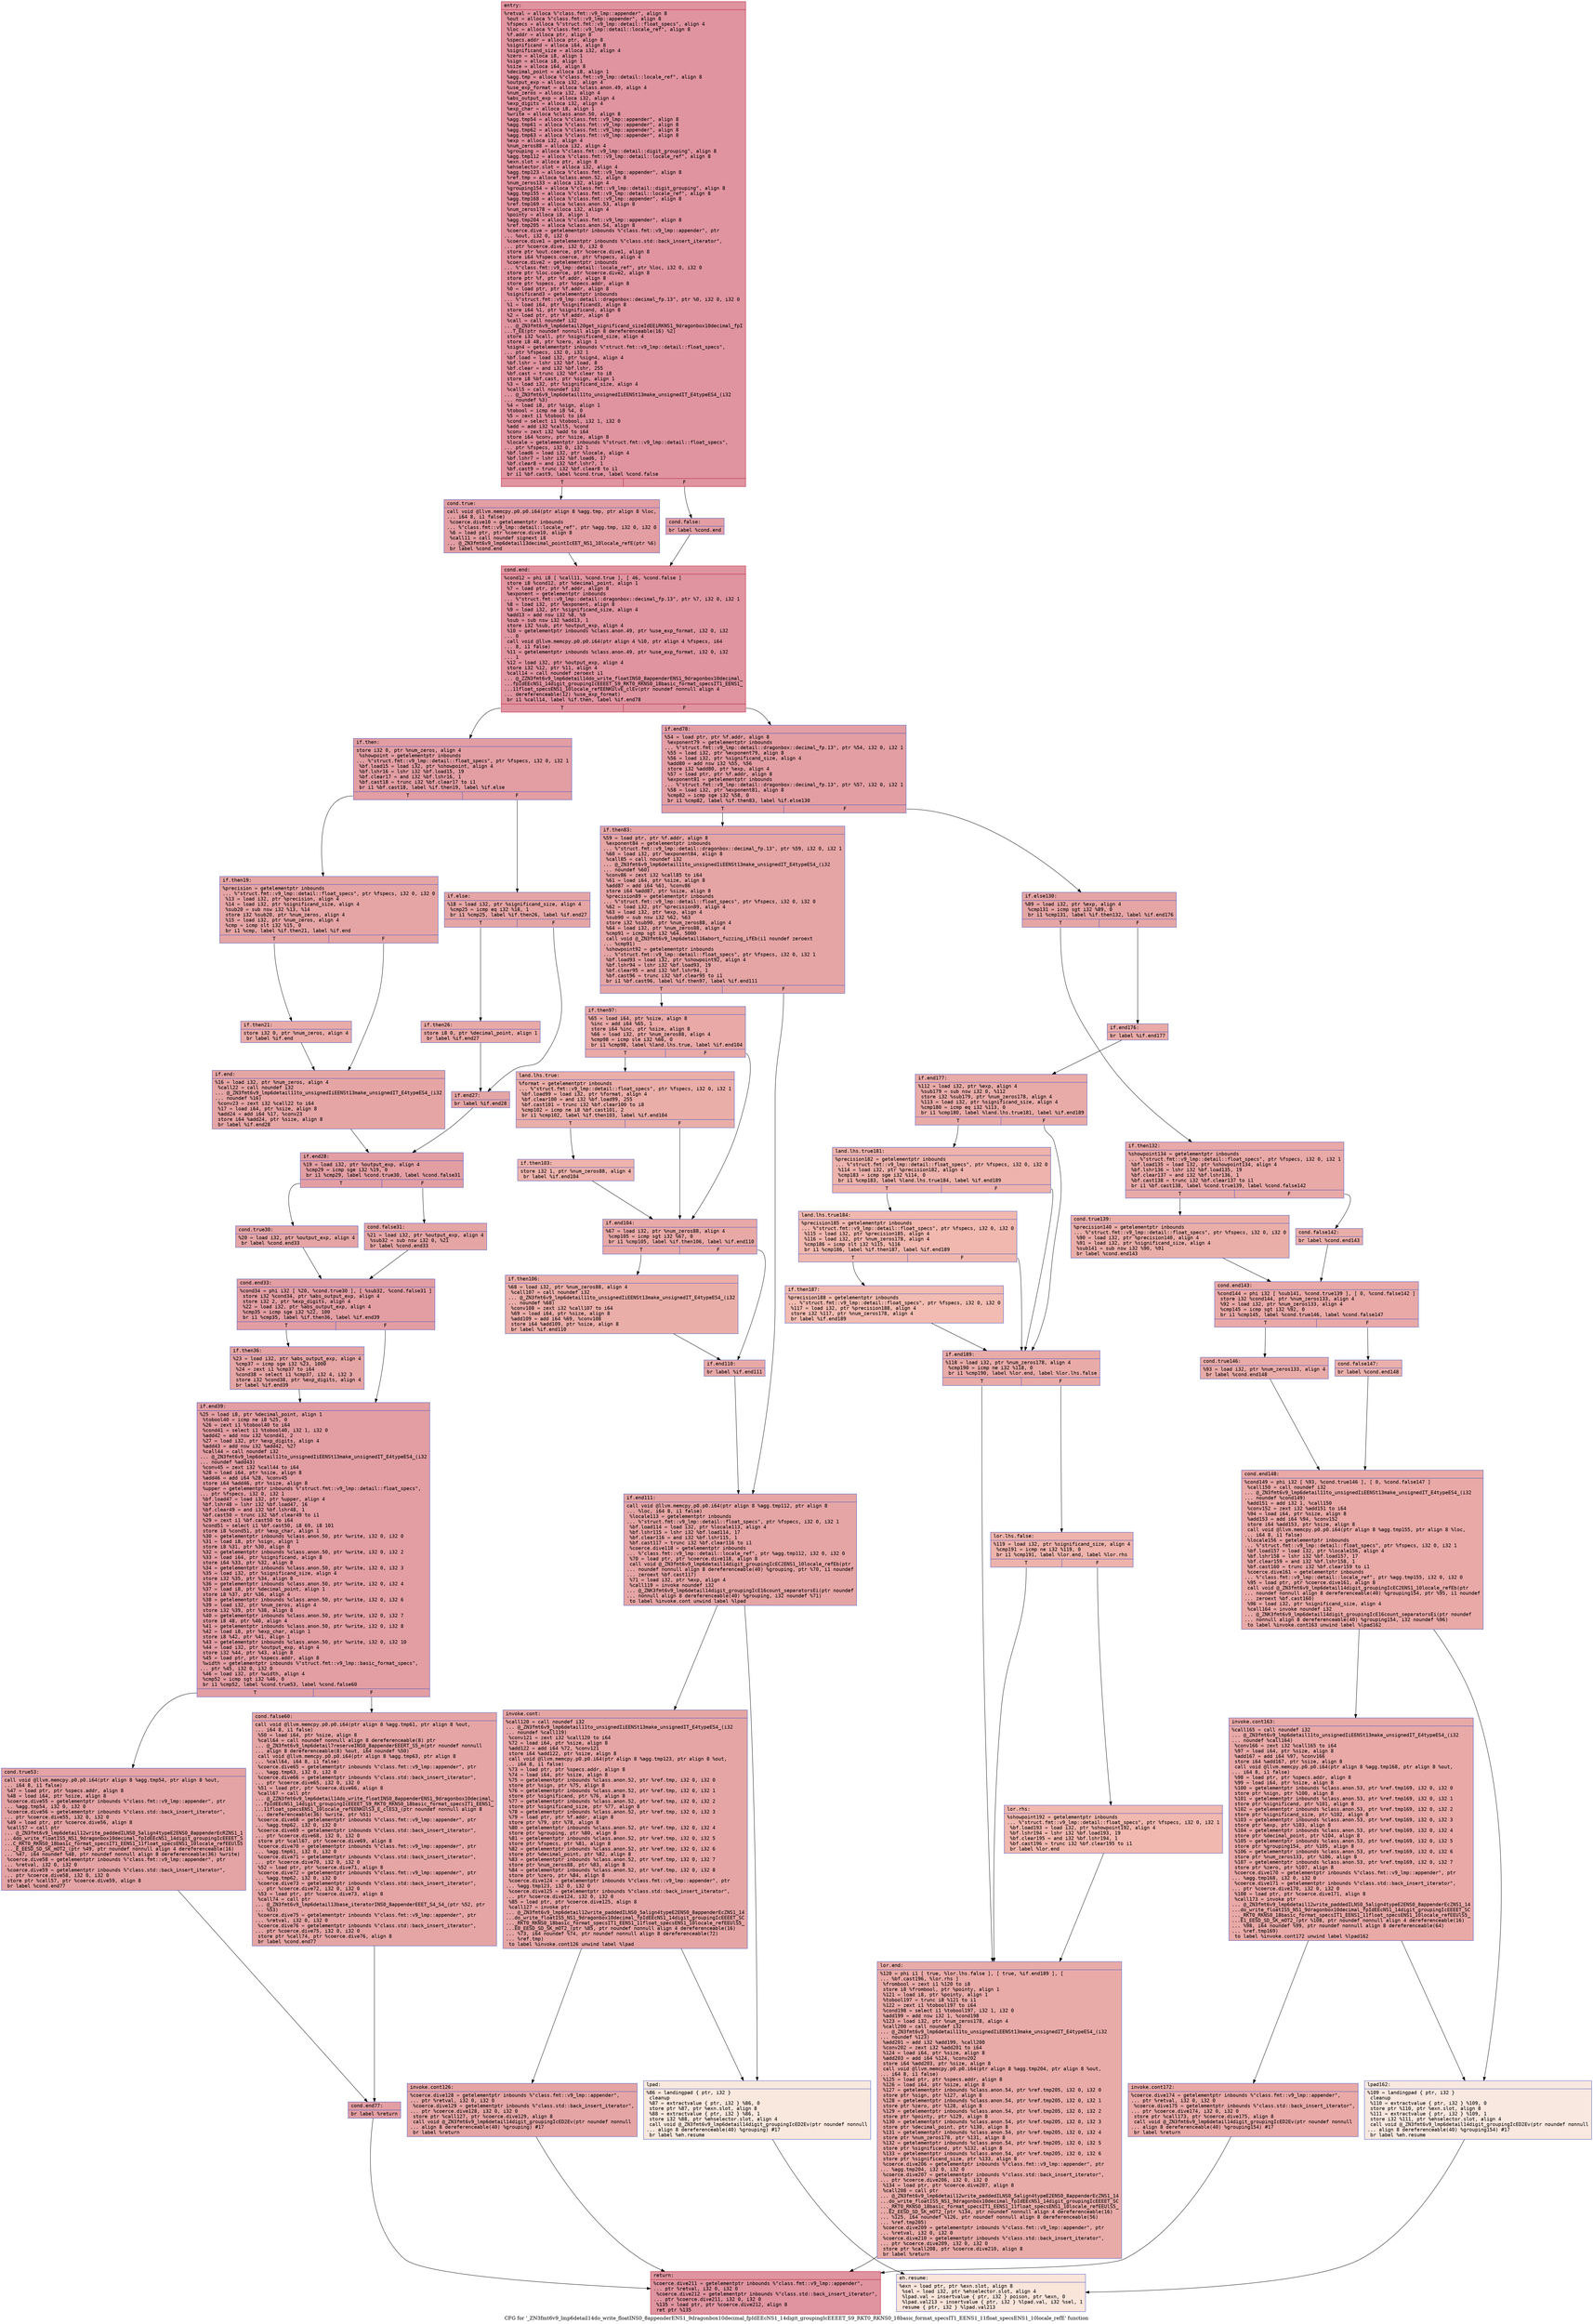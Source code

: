 digraph "CFG for '_ZN3fmt6v9_lmp6detail14do_write_floatINS0_8appenderENS1_9dragonbox10decimal_fpIdEEcNS1_14digit_groupingIcEEEET_S9_RKT0_RKNS0_18basic_format_specsIT1_EENS1_11float_specsENS1_10locale_refE' function" {
	label="CFG for '_ZN3fmt6v9_lmp6detail14do_write_floatINS0_8appenderENS1_9dragonbox10decimal_fpIdEEcNS1_14digit_groupingIcEEEET_S9_RKT0_RKNS0_18basic_format_specsIT1_EENS1_11float_specsENS1_10locale_refE' function";

	Node0x55fec326de30 [shape=record,color="#b70d28ff", style=filled, fillcolor="#b70d2870" fontname="Courier",label="{entry:\l|  %retval = alloca %\"class.fmt::v9_lmp::appender\", align 8\l  %out = alloca %\"class.fmt::v9_lmp::appender\", align 8\l  %fspecs = alloca %\"struct.fmt::v9_lmp::detail::float_specs\", align 4\l  %loc = alloca %\"class.fmt::v9_lmp::detail::locale_ref\", align 8\l  %f.addr = alloca ptr, align 8\l  %specs.addr = alloca ptr, align 8\l  %significand = alloca i64, align 8\l  %significand_size = alloca i32, align 4\l  %zero = alloca i8, align 1\l  %sign = alloca i8, align 1\l  %size = alloca i64, align 8\l  %decimal_point = alloca i8, align 1\l  %agg.tmp = alloca %\"class.fmt::v9_lmp::detail::locale_ref\", align 8\l  %output_exp = alloca i32, align 4\l  %use_exp_format = alloca %class.anon.49, align 4\l  %num_zeros = alloca i32, align 4\l  %abs_output_exp = alloca i32, align 4\l  %exp_digits = alloca i32, align 4\l  %exp_char = alloca i8, align 1\l  %write = alloca %class.anon.50, align 8\l  %agg.tmp54 = alloca %\"class.fmt::v9_lmp::appender\", align 8\l  %agg.tmp61 = alloca %\"class.fmt::v9_lmp::appender\", align 8\l  %agg.tmp62 = alloca %\"class.fmt::v9_lmp::appender\", align 8\l  %agg.tmp63 = alloca %\"class.fmt::v9_lmp::appender\", align 8\l  %exp = alloca i32, align 4\l  %num_zeros88 = alloca i32, align 4\l  %grouping = alloca %\"class.fmt::v9_lmp::detail::digit_grouping\", align 8\l  %agg.tmp112 = alloca %\"class.fmt::v9_lmp::detail::locale_ref\", align 8\l  %exn.slot = alloca ptr, align 8\l  %ehselector.slot = alloca i32, align 4\l  %agg.tmp123 = alloca %\"class.fmt::v9_lmp::appender\", align 8\l  %ref.tmp = alloca %class.anon.52, align 8\l  %num_zeros133 = alloca i32, align 4\l  %grouping154 = alloca %\"class.fmt::v9_lmp::detail::digit_grouping\", align 8\l  %agg.tmp155 = alloca %\"class.fmt::v9_lmp::detail::locale_ref\", align 8\l  %agg.tmp168 = alloca %\"class.fmt::v9_lmp::appender\", align 8\l  %ref.tmp169 = alloca %class.anon.53, align 8\l  %num_zeros178 = alloca i32, align 4\l  %pointy = alloca i8, align 1\l  %agg.tmp204 = alloca %\"class.fmt::v9_lmp::appender\", align 8\l  %ref.tmp205 = alloca %class.anon.54, align 8\l  %coerce.dive = getelementptr inbounds %\"class.fmt::v9_lmp::appender\", ptr\l... %out, i32 0, i32 0\l  %coerce.dive1 = getelementptr inbounds %\"class.std::back_insert_iterator\",\l... ptr %coerce.dive, i32 0, i32 0\l  store ptr %out.coerce, ptr %coerce.dive1, align 8\l  store i64 %fspecs.coerce, ptr %fspecs, align 4\l  %coerce.dive2 = getelementptr inbounds\l... %\"class.fmt::v9_lmp::detail::locale_ref\", ptr %loc, i32 0, i32 0\l  store ptr %loc.coerce, ptr %coerce.dive2, align 8\l  store ptr %f, ptr %f.addr, align 8\l  store ptr %specs, ptr %specs.addr, align 8\l  %0 = load ptr, ptr %f.addr, align 8\l  %significand3 = getelementptr inbounds\l... %\"struct.fmt::v9_lmp::detail::dragonbox::decimal_fp.13\", ptr %0, i32 0, i32 0\l  %1 = load i64, ptr %significand3, align 8\l  store i64 %1, ptr %significand, align 8\l  %2 = load ptr, ptr %f.addr, align 8\l  %call = call noundef i32\l... @_ZN3fmt6v9_lmp6detail20get_significand_sizeIdEEiRKNS1_9dragonbox10decimal_fpI\l...T_EE(ptr noundef nonnull align 8 dereferenceable(16) %2)\l  store i32 %call, ptr %significand_size, align 4\l  store i8 48, ptr %zero, align 1\l  %sign4 = getelementptr inbounds %\"struct.fmt::v9_lmp::detail::float_specs\",\l... ptr %fspecs, i32 0, i32 1\l  %bf.load = load i32, ptr %sign4, align 4\l  %bf.lshr = lshr i32 %bf.load, 8\l  %bf.clear = and i32 %bf.lshr, 255\l  %bf.cast = trunc i32 %bf.clear to i8\l  store i8 %bf.cast, ptr %sign, align 1\l  %3 = load i32, ptr %significand_size, align 4\l  %call5 = call noundef i32\l... @_ZN3fmt6v9_lmp6detail11to_unsignedIiEENSt13make_unsignedIT_E4typeES4_(i32\l... noundef %3)\l  %4 = load i8, ptr %sign, align 1\l  %tobool = icmp ne i8 %4, 0\l  %5 = zext i1 %tobool to i64\l  %cond = select i1 %tobool, i32 1, i32 0\l  %add = add i32 %call5, %cond\l  %conv = zext i32 %add to i64\l  store i64 %conv, ptr %size, align 8\l  %locale = getelementptr inbounds %\"struct.fmt::v9_lmp::detail::float_specs\",\l... ptr %fspecs, i32 0, i32 1\l  %bf.load6 = load i32, ptr %locale, align 4\l  %bf.lshr7 = lshr i32 %bf.load6, 17\l  %bf.clear8 = and i32 %bf.lshr7, 1\l  %bf.cast9 = trunc i32 %bf.clear8 to i1\l  br i1 %bf.cast9, label %cond.true, label %cond.false\l|{<s0>T|<s1>F}}"];
	Node0x55fec326de30:s0 -> Node0x55fec3271310[tooltip="entry -> cond.true\nProbability 50.00%" ];
	Node0x55fec326de30:s1 -> Node0x55fec3271b90[tooltip="entry -> cond.false\nProbability 50.00%" ];
	Node0x55fec3271310 [shape=record,color="#3d50c3ff", style=filled, fillcolor="#be242e70" fontname="Courier",label="{cond.true:\l|  call void @llvm.memcpy.p0.p0.i64(ptr align 8 %agg.tmp, ptr align 8 %loc,\l... i64 8, i1 false)\l  %coerce.dive10 = getelementptr inbounds\l... %\"class.fmt::v9_lmp::detail::locale_ref\", ptr %agg.tmp, i32 0, i32 0\l  %6 = load ptr, ptr %coerce.dive10, align 8\l  %call11 = call noundef signext i8\l... @_ZN3fmt6v9_lmp6detail13decimal_pointIcEET_NS1_10locale_refE(ptr %6)\l  br label %cond.end\l}"];
	Node0x55fec3271310 -> Node0x55fec3271f70[tooltip="cond.true -> cond.end\nProbability 100.00%" ];
	Node0x55fec3271b90 [shape=record,color="#3d50c3ff", style=filled, fillcolor="#be242e70" fontname="Courier",label="{cond.false:\l|  br label %cond.end\l}"];
	Node0x55fec3271b90 -> Node0x55fec3271f70[tooltip="cond.false -> cond.end\nProbability 100.00%" ];
	Node0x55fec3271f70 [shape=record,color="#b70d28ff", style=filled, fillcolor="#b70d2870" fontname="Courier",label="{cond.end:\l|  %cond12 = phi i8 [ %call11, %cond.true ], [ 46, %cond.false ]\l  store i8 %cond12, ptr %decimal_point, align 1\l  %7 = load ptr, ptr %f.addr, align 8\l  %exponent = getelementptr inbounds\l... %\"struct.fmt::v9_lmp::detail::dragonbox::decimal_fp.13\", ptr %7, i32 0, i32 1\l  %8 = load i32, ptr %exponent, align 8\l  %9 = load i32, ptr %significand_size, align 4\l  %add13 = add nsw i32 %8, %9\l  %sub = sub nsw i32 %add13, 1\l  store i32 %sub, ptr %output_exp, align 4\l  %10 = getelementptr inbounds %class.anon.49, ptr %use_exp_format, i32 0, i32\l... 0\l  call void @llvm.memcpy.p0.p0.i64(ptr align 4 %10, ptr align 4 %fspecs, i64\l... 8, i1 false)\l  %11 = getelementptr inbounds %class.anon.49, ptr %use_exp_format, i32 0, i32\l... 1\l  %12 = load i32, ptr %output_exp, align 4\l  store i32 %12, ptr %11, align 4\l  %call14 = call noundef zeroext i1\l... @_ZZN3fmt6v9_lmp6detail14do_write_floatINS0_8appenderENS1_9dragonbox10decimal_\l...fpIdEEcNS1_14digit_groupingIcEEEET_S9_RKT0_RKNS0_18basic_format_specsIT1_EENS1_\l...11float_specsENS1_10locale_refEENKUlvE_clEv(ptr noundef nonnull align 4\l... dereferenceable(12) %use_exp_format)\l  br i1 %call14, label %if.then, label %if.end78\l|{<s0>T|<s1>F}}"];
	Node0x55fec3271f70:s0 -> Node0x55fec3272d00[tooltip="cond.end -> if.then\nProbability 50.00%" ];
	Node0x55fec3271f70:s1 -> Node0x55fec3272db0[tooltip="cond.end -> if.end78\nProbability 50.00%" ];
	Node0x55fec3272d00 [shape=record,color="#3d50c3ff", style=filled, fillcolor="#be242e70" fontname="Courier",label="{if.then:\l|  store i32 0, ptr %num_zeros, align 4\l  %showpoint = getelementptr inbounds\l... %\"struct.fmt::v9_lmp::detail::float_specs\", ptr %fspecs, i32 0, i32 1\l  %bf.load15 = load i32, ptr %showpoint, align 4\l  %bf.lshr16 = lshr i32 %bf.load15, 19\l  %bf.clear17 = and i32 %bf.lshr16, 1\l  %bf.cast18 = trunc i32 %bf.clear17 to i1\l  br i1 %bf.cast18, label %if.then19, label %if.else\l|{<s0>T|<s1>F}}"];
	Node0x55fec3272d00:s0 -> Node0x55fec3273290[tooltip="if.then -> if.then19\nProbability 50.00%" ];
	Node0x55fec3272d00:s1 -> Node0x55fec3273310[tooltip="if.then -> if.else\nProbability 50.00%" ];
	Node0x55fec3273290 [shape=record,color="#3d50c3ff", style=filled, fillcolor="#c5333470" fontname="Courier",label="{if.then19:\l|  %precision = getelementptr inbounds\l... %\"struct.fmt::v9_lmp::detail::float_specs\", ptr %fspecs, i32 0, i32 0\l  %13 = load i32, ptr %precision, align 4\l  %14 = load i32, ptr %significand_size, align 4\l  %sub20 = sub nsw i32 %13, %14\l  store i32 %sub20, ptr %num_zeros, align 4\l  %15 = load i32, ptr %num_zeros, align 4\l  %cmp = icmp slt i32 %15, 0\l  br i1 %cmp, label %if.then21, label %if.end\l|{<s0>T|<s1>F}}"];
	Node0x55fec3273290:s0 -> Node0x55fec3273960[tooltip="if.then19 -> if.then21\nProbability 37.50%" ];
	Node0x55fec3273290:s1 -> Node0x55fec32739b0[tooltip="if.then19 -> if.end\nProbability 62.50%" ];
	Node0x55fec3273960 [shape=record,color="#3d50c3ff", style=filled, fillcolor="#cc403a70" fontname="Courier",label="{if.then21:\l|  store i32 0, ptr %num_zeros, align 4\l  br label %if.end\l}"];
	Node0x55fec3273960 -> Node0x55fec32739b0[tooltip="if.then21 -> if.end\nProbability 100.00%" ];
	Node0x55fec32739b0 [shape=record,color="#3d50c3ff", style=filled, fillcolor="#c5333470" fontname="Courier",label="{if.end:\l|  %16 = load i32, ptr %num_zeros, align 4\l  %call22 = call noundef i32\l... @_ZN3fmt6v9_lmp6detail11to_unsignedIiEENSt13make_unsignedIT_E4typeES4_(i32\l... noundef %16)\l  %conv23 = zext i32 %call22 to i64\l  %17 = load i64, ptr %size, align 8\l  %add24 = add i64 %17, %conv23\l  store i64 %add24, ptr %size, align 8\l  br label %if.end28\l}"];
	Node0x55fec32739b0 -> Node0x55fec3273cc0[tooltip="if.end -> if.end28\nProbability 100.00%" ];
	Node0x55fec3273310 [shape=record,color="#3d50c3ff", style=filled, fillcolor="#c5333470" fontname="Courier",label="{if.else:\l|  %18 = load i32, ptr %significand_size, align 4\l  %cmp25 = icmp eq i32 %18, 1\l  br i1 %cmp25, label %if.then26, label %if.end27\l|{<s0>T|<s1>F}}"];
	Node0x55fec3273310:s0 -> Node0x55fec3274280[tooltip="if.else -> if.then26\nProbability 50.00%" ];
	Node0x55fec3273310:s1 -> Node0x55fec32700c0[tooltip="if.else -> if.end27\nProbability 50.00%" ];
	Node0x55fec3274280 [shape=record,color="#3d50c3ff", style=filled, fillcolor="#ca3b3770" fontname="Courier",label="{if.then26:\l|  store i8 0, ptr %decimal_point, align 1\l  br label %if.end27\l}"];
	Node0x55fec3274280 -> Node0x55fec32700c0[tooltip="if.then26 -> if.end27\nProbability 100.00%" ];
	Node0x55fec32700c0 [shape=record,color="#3d50c3ff", style=filled, fillcolor="#c5333470" fontname="Courier",label="{if.end27:\l|  br label %if.end28\l}"];
	Node0x55fec32700c0 -> Node0x55fec3273cc0[tooltip="if.end27 -> if.end28\nProbability 100.00%" ];
	Node0x55fec3273cc0 [shape=record,color="#3d50c3ff", style=filled, fillcolor="#be242e70" fontname="Courier",label="{if.end28:\l|  %19 = load i32, ptr %output_exp, align 4\l  %cmp29 = icmp sge i32 %19, 0\l  br i1 %cmp29, label %cond.true30, label %cond.false31\l|{<s0>T|<s1>F}}"];
	Node0x55fec3273cc0:s0 -> Node0x55fec3270470[tooltip="if.end28 -> cond.true30\nProbability 50.00%" ];
	Node0x55fec3273cc0:s1 -> Node0x55fec32704f0[tooltip="if.end28 -> cond.false31\nProbability 50.00%" ];
	Node0x55fec3270470 [shape=record,color="#3d50c3ff", style=filled, fillcolor="#c5333470" fontname="Courier",label="{cond.true30:\l|  %20 = load i32, ptr %output_exp, align 4\l  br label %cond.end33\l}"];
	Node0x55fec3270470 -> Node0x55fec3274ef0[tooltip="cond.true30 -> cond.end33\nProbability 100.00%" ];
	Node0x55fec32704f0 [shape=record,color="#3d50c3ff", style=filled, fillcolor="#c5333470" fontname="Courier",label="{cond.false31:\l|  %21 = load i32, ptr %output_exp, align 4\l  %sub32 = sub nsw i32 0, %21\l  br label %cond.end33\l}"];
	Node0x55fec32704f0 -> Node0x55fec3274ef0[tooltip="cond.false31 -> cond.end33\nProbability 100.00%" ];
	Node0x55fec3274ef0 [shape=record,color="#3d50c3ff", style=filled, fillcolor="#be242e70" fontname="Courier",label="{cond.end33:\l|  %cond34 = phi i32 [ %20, %cond.true30 ], [ %sub32, %cond.false31 ]\l  store i32 %cond34, ptr %abs_output_exp, align 4\l  store i32 2, ptr %exp_digits, align 4\l  %22 = load i32, ptr %abs_output_exp, align 4\l  %cmp35 = icmp sge i32 %22, 100\l  br i1 %cmp35, label %if.then36, label %if.end39\l|{<s0>T|<s1>F}}"];
	Node0x55fec3274ef0:s0 -> Node0x55fec32753e0[tooltip="cond.end33 -> if.then36\nProbability 50.00%" ];
	Node0x55fec3274ef0:s1 -> Node0x55fec3275460[tooltip="cond.end33 -> if.end39\nProbability 50.00%" ];
	Node0x55fec32753e0 [shape=record,color="#3d50c3ff", style=filled, fillcolor="#c5333470" fontname="Courier",label="{if.then36:\l|  %23 = load i32, ptr %abs_output_exp, align 4\l  %cmp37 = icmp sge i32 %23, 1000\l  %24 = zext i1 %cmp37 to i64\l  %cond38 = select i1 %cmp37, i32 4, i32 3\l  store i32 %cond38, ptr %exp_digits, align 4\l  br label %if.end39\l}"];
	Node0x55fec32753e0 -> Node0x55fec3275460[tooltip="if.then36 -> if.end39\nProbability 100.00%" ];
	Node0x55fec3275460 [shape=record,color="#3d50c3ff", style=filled, fillcolor="#be242e70" fontname="Courier",label="{if.end39:\l|  %25 = load i8, ptr %decimal_point, align 1\l  %tobool40 = icmp ne i8 %25, 0\l  %26 = zext i1 %tobool40 to i64\l  %cond41 = select i1 %tobool40, i32 1, i32 0\l  %add42 = add nsw i32 %cond41, 2\l  %27 = load i32, ptr %exp_digits, align 4\l  %add43 = add nsw i32 %add42, %27\l  %call44 = call noundef i32\l... @_ZN3fmt6v9_lmp6detail11to_unsignedIiEENSt13make_unsignedIT_E4typeES4_(i32\l... noundef %add43)\l  %conv45 = zext i32 %call44 to i64\l  %28 = load i64, ptr %size, align 8\l  %add46 = add i64 %28, %conv45\l  store i64 %add46, ptr %size, align 8\l  %upper = getelementptr inbounds %\"struct.fmt::v9_lmp::detail::float_specs\",\l... ptr %fspecs, i32 0, i32 1\l  %bf.load47 = load i32, ptr %upper, align 4\l  %bf.lshr48 = lshr i32 %bf.load47, 16\l  %bf.clear49 = and i32 %bf.lshr48, 1\l  %bf.cast50 = trunc i32 %bf.clear49 to i1\l  %29 = zext i1 %bf.cast50 to i64\l  %cond51 = select i1 %bf.cast50, i8 69, i8 101\l  store i8 %cond51, ptr %exp_char, align 1\l  %30 = getelementptr inbounds %class.anon.50, ptr %write, i32 0, i32 0\l  %31 = load i8, ptr %sign, align 1\l  store i8 %31, ptr %30, align 8\l  %32 = getelementptr inbounds %class.anon.50, ptr %write, i32 0, i32 2\l  %33 = load i64, ptr %significand, align 8\l  store i64 %33, ptr %32, align 8\l  %34 = getelementptr inbounds %class.anon.50, ptr %write, i32 0, i32 3\l  %35 = load i32, ptr %significand_size, align 4\l  store i32 %35, ptr %34, align 8\l  %36 = getelementptr inbounds %class.anon.50, ptr %write, i32 0, i32 4\l  %37 = load i8, ptr %decimal_point, align 1\l  store i8 %37, ptr %36, align 4\l  %38 = getelementptr inbounds %class.anon.50, ptr %write, i32 0, i32 6\l  %39 = load i32, ptr %num_zeros, align 4\l  store i32 %39, ptr %38, align 8\l  %40 = getelementptr inbounds %class.anon.50, ptr %write, i32 0, i32 7\l  store i8 48, ptr %40, align 4\l  %41 = getelementptr inbounds %class.anon.50, ptr %write, i32 0, i32 8\l  %42 = load i8, ptr %exp_char, align 1\l  store i8 %42, ptr %41, align 1\l  %43 = getelementptr inbounds %class.anon.50, ptr %write, i32 0, i32 10\l  %44 = load i32, ptr %output_exp, align 4\l  store i32 %44, ptr %43, align 8\l  %45 = load ptr, ptr %specs.addr, align 8\l  %width = getelementptr inbounds %\"struct.fmt::v9_lmp::basic_format_specs\",\l... ptr %45, i32 0, i32 0\l  %46 = load i32, ptr %width, align 4\l  %cmp52 = icmp sgt i32 %46, 0\l  br i1 %cmp52, label %cond.true53, label %cond.false60\l|{<s0>T|<s1>F}}"];
	Node0x55fec3275460:s0 -> Node0x55fec3275dd0[tooltip="if.end39 -> cond.true53\nProbability 62.50%" ];
	Node0x55fec3275460:s1 -> Node0x55fec3277890[tooltip="if.end39 -> cond.false60\nProbability 37.50%" ];
	Node0x55fec3275dd0 [shape=record,color="#3d50c3ff", style=filled, fillcolor="#c32e3170" fontname="Courier",label="{cond.true53:\l|  call void @llvm.memcpy.p0.p0.i64(ptr align 8 %agg.tmp54, ptr align 8 %out,\l... i64 8, i1 false)\l  %47 = load ptr, ptr %specs.addr, align 8\l  %48 = load i64, ptr %size, align 8\l  %coerce.dive55 = getelementptr inbounds %\"class.fmt::v9_lmp::appender\", ptr\l... %agg.tmp54, i32 0, i32 0\l  %coerce.dive56 = getelementptr inbounds %\"class.std::back_insert_iterator\",\l... ptr %coerce.dive55, i32 0, i32 0\l  %49 = load ptr, ptr %coerce.dive56, align 8\l  %call57 = call ptr\l... @_ZN3fmt6v9_lmp6detail12write_paddedILNS0_5align4typeE2ENS0_8appenderEcRZNS1_1\l...4do_write_floatIS5_NS1_9dragonbox10decimal_fpIdEEcNS1_14digit_groupingIcEEEET_S\l...C_RKT0_RKNS0_18basic_format_specsIT1_EENS1_11float_specsENS1_10locale_refEEUlS5\l..._E_EESD_SD_SK_mOT2_(ptr %49, ptr noundef nonnull align 4 dereferenceable(16)\l... %47, i64 noundef %48, ptr noundef nonnull align 8 dereferenceable(36) %write)\l  %coerce.dive58 = getelementptr inbounds %\"class.fmt::v9_lmp::appender\", ptr\l... %retval, i32 0, i32 0\l  %coerce.dive59 = getelementptr inbounds %\"class.std::back_insert_iterator\",\l... ptr %coerce.dive58, i32 0, i32 0\l  store ptr %call57, ptr %coerce.dive59, align 8\l  br label %cond.end77\l}"];
	Node0x55fec3275dd0 -> Node0x55fec3278ae0[tooltip="cond.true53 -> cond.end77\nProbability 100.00%" ];
	Node0x55fec3277890 [shape=record,color="#3d50c3ff", style=filled, fillcolor="#c5333470" fontname="Courier",label="{cond.false60:\l|  call void @llvm.memcpy.p0.p0.i64(ptr align 8 %agg.tmp61, ptr align 8 %out,\l... i64 8, i1 false)\l  %50 = load i64, ptr %size, align 8\l  %call64 = call noundef nonnull align 8 dereferenceable(8) ptr\l... @_ZN3fmt6v9_lmp6detail7reserveINS0_8appenderEEERT_S5_m(ptr noundef nonnull\l... align 8 dereferenceable(8) %out, i64 noundef %50)\l  call void @llvm.memcpy.p0.p0.i64(ptr align 8 %agg.tmp63, ptr align 8\l... %call64, i64 8, i1 false)\l  %coerce.dive65 = getelementptr inbounds %\"class.fmt::v9_lmp::appender\", ptr\l... %agg.tmp63, i32 0, i32 0\l  %coerce.dive66 = getelementptr inbounds %\"class.std::back_insert_iterator\",\l... ptr %coerce.dive65, i32 0, i32 0\l  %51 = load ptr, ptr %coerce.dive66, align 8\l  %call67 = call ptr\l... @_ZZN3fmt6v9_lmp6detail14do_write_floatINS0_8appenderENS1_9dragonbox10decimal_\l...fpIdEEcNS1_14digit_groupingIcEEEET_S9_RKT0_RKNS0_18basic_format_specsIT1_EENS1_\l...11float_specsENS1_10locale_refEENKUlS3_E_clES3_(ptr noundef nonnull align 8\l... dereferenceable(36) %write, ptr %51)\l  %coerce.dive68 = getelementptr inbounds %\"class.fmt::v9_lmp::appender\", ptr\l... %agg.tmp62, i32 0, i32 0\l  %coerce.dive69 = getelementptr inbounds %\"class.std::back_insert_iterator\",\l... ptr %coerce.dive68, i32 0, i32 0\l  store ptr %call67, ptr %coerce.dive69, align 8\l  %coerce.dive70 = getelementptr inbounds %\"class.fmt::v9_lmp::appender\", ptr\l... %agg.tmp61, i32 0, i32 0\l  %coerce.dive71 = getelementptr inbounds %\"class.std::back_insert_iterator\",\l... ptr %coerce.dive70, i32 0, i32 0\l  %52 = load ptr, ptr %coerce.dive71, align 8\l  %coerce.dive72 = getelementptr inbounds %\"class.fmt::v9_lmp::appender\", ptr\l... %agg.tmp62, i32 0, i32 0\l  %coerce.dive73 = getelementptr inbounds %\"class.std::back_insert_iterator\",\l... ptr %coerce.dive72, i32 0, i32 0\l  %53 = load ptr, ptr %coerce.dive73, align 8\l  %call74 = call ptr\l... @_ZN3fmt6v9_lmp6detail13base_iteratorINS0_8appenderEEET_S4_S4_(ptr %52, ptr\l... %53)\l  %coerce.dive75 = getelementptr inbounds %\"class.fmt::v9_lmp::appender\", ptr\l... %retval, i32 0, i32 0\l  %coerce.dive76 = getelementptr inbounds %\"class.std::back_insert_iterator\",\l... ptr %coerce.dive75, i32 0, i32 0\l  store ptr %call74, ptr %coerce.dive76, align 8\l  br label %cond.end77\l}"];
	Node0x55fec3277890 -> Node0x55fec3278ae0[tooltip="cond.false60 -> cond.end77\nProbability 100.00%" ];
	Node0x55fec3278ae0 [shape=record,color="#3d50c3ff", style=filled, fillcolor="#be242e70" fontname="Courier",label="{cond.end77:\l|  br label %return\l}"];
	Node0x55fec3278ae0 -> Node0x55fec3279bd0[tooltip="cond.end77 -> return\nProbability 100.00%" ];
	Node0x55fec3272db0 [shape=record,color="#3d50c3ff", style=filled, fillcolor="#be242e70" fontname="Courier",label="{if.end78:\l|  %54 = load ptr, ptr %f.addr, align 8\l  %exponent79 = getelementptr inbounds\l... %\"struct.fmt::v9_lmp::detail::dragonbox::decimal_fp.13\", ptr %54, i32 0, i32 1\l  %55 = load i32, ptr %exponent79, align 8\l  %56 = load i32, ptr %significand_size, align 4\l  %add80 = add nsw i32 %55, %56\l  store i32 %add80, ptr %exp, align 4\l  %57 = load ptr, ptr %f.addr, align 8\l  %exponent81 = getelementptr inbounds\l... %\"struct.fmt::v9_lmp::detail::dragonbox::decimal_fp.13\", ptr %57, i32 0, i32 1\l  %58 = load i32, ptr %exponent81, align 8\l  %cmp82 = icmp sge i32 %58, 0\l  br i1 %cmp82, label %if.then83, label %if.else130\l|{<s0>T|<s1>F}}"];
	Node0x55fec3272db0:s0 -> Node0x55fec327a740[tooltip="if.end78 -> if.then83\nProbability 50.00%" ];
	Node0x55fec3272db0:s1 -> Node0x55fec327a790[tooltip="if.end78 -> if.else130\nProbability 50.00%" ];
	Node0x55fec327a740 [shape=record,color="#3d50c3ff", style=filled, fillcolor="#c5333470" fontname="Courier",label="{if.then83:\l|  %59 = load ptr, ptr %f.addr, align 8\l  %exponent84 = getelementptr inbounds\l... %\"struct.fmt::v9_lmp::detail::dragonbox::decimal_fp.13\", ptr %59, i32 0, i32 1\l  %60 = load i32, ptr %exponent84, align 8\l  %call85 = call noundef i32\l... @_ZN3fmt6v9_lmp6detail11to_unsignedIiEENSt13make_unsignedIT_E4typeES4_(i32\l... noundef %60)\l  %conv86 = zext i32 %call85 to i64\l  %61 = load i64, ptr %size, align 8\l  %add87 = add i64 %61, %conv86\l  store i64 %add87, ptr %size, align 8\l  %precision89 = getelementptr inbounds\l... %\"struct.fmt::v9_lmp::detail::float_specs\", ptr %fspecs, i32 0, i32 0\l  %62 = load i32, ptr %precision89, align 4\l  %63 = load i32, ptr %exp, align 4\l  %sub90 = sub nsw i32 %62, %63\l  store i32 %sub90, ptr %num_zeros88, align 4\l  %64 = load i32, ptr %num_zeros88, align 4\l  %cmp91 = icmp sgt i32 %64, 5000\l  call void @_ZN3fmt6v9_lmp6detail16abort_fuzzing_ifEb(i1 noundef zeroext\l... %cmp91)\l  %showpoint92 = getelementptr inbounds\l... %\"struct.fmt::v9_lmp::detail::float_specs\", ptr %fspecs, i32 0, i32 1\l  %bf.load93 = load i32, ptr %showpoint92, align 4\l  %bf.lshr94 = lshr i32 %bf.load93, 19\l  %bf.clear95 = and i32 %bf.lshr94, 1\l  %bf.cast96 = trunc i32 %bf.clear95 to i1\l  br i1 %bf.cast96, label %if.then97, label %if.end111\l|{<s0>T|<s1>F}}"];
	Node0x55fec327a740:s0 -> Node0x55fec327b7c0[tooltip="if.then83 -> if.then97\nProbability 50.00%" ];
	Node0x55fec327a740:s1 -> Node0x55fec327b840[tooltip="if.then83 -> if.end111\nProbability 50.00%" ];
	Node0x55fec327b7c0 [shape=record,color="#3d50c3ff", style=filled, fillcolor="#ca3b3770" fontname="Courier",label="{if.then97:\l|  %65 = load i64, ptr %size, align 8\l  %inc = add i64 %65, 1\l  store i64 %inc, ptr %size, align 8\l  %66 = load i32, ptr %num_zeros88, align 4\l  %cmp98 = icmp sle i32 %66, 0\l  br i1 %cmp98, label %land.lhs.true, label %if.end104\l|{<s0>T|<s1>F}}"];
	Node0x55fec327b7c0:s0 -> Node0x55fec327bcb0[tooltip="if.then97 -> land.lhs.true\nProbability 50.00%" ];
	Node0x55fec327b7c0:s1 -> Node0x55fec327bd30[tooltip="if.then97 -> if.end104\nProbability 50.00%" ];
	Node0x55fec327bcb0 [shape=record,color="#3d50c3ff", style=filled, fillcolor="#d0473d70" fontname="Courier",label="{land.lhs.true:\l|  %format = getelementptr inbounds\l... %\"struct.fmt::v9_lmp::detail::float_specs\", ptr %fspecs, i32 0, i32 1\l  %bf.load99 = load i32, ptr %format, align 4\l  %bf.clear100 = and i32 %bf.load99, 255\l  %bf.cast101 = trunc i32 %bf.clear100 to i8\l  %cmp102 = icmp ne i8 %bf.cast101, 2\l  br i1 %cmp102, label %if.then103, label %if.end104\l|{<s0>T|<s1>F}}"];
	Node0x55fec327bcb0:s0 -> Node0x55fec327c260[tooltip="land.lhs.true -> if.then103\nProbability 50.00%" ];
	Node0x55fec327bcb0:s1 -> Node0x55fec327bd30[tooltip="land.lhs.true -> if.end104\nProbability 50.00%" ];
	Node0x55fec327c260 [shape=record,color="#3d50c3ff", style=filled, fillcolor="#d6524470" fontname="Courier",label="{if.then103:\l|  store i32 1, ptr %num_zeros88, align 4\l  br label %if.end104\l}"];
	Node0x55fec327c260 -> Node0x55fec327bd30[tooltip="if.then103 -> if.end104\nProbability 100.00%" ];
	Node0x55fec327bd30 [shape=record,color="#3d50c3ff", style=filled, fillcolor="#ca3b3770" fontname="Courier",label="{if.end104:\l|  %67 = load i32, ptr %num_zeros88, align 4\l  %cmp105 = icmp sgt i32 %67, 0\l  br i1 %cmp105, label %if.then106, label %if.end110\l|{<s0>T|<s1>F}}"];
	Node0x55fec327bd30:s0 -> Node0x55fec327c5d0[tooltip="if.end104 -> if.then106\nProbability 62.50%" ];
	Node0x55fec327bd30:s1 -> Node0x55fec327c650[tooltip="if.end104 -> if.end110\nProbability 37.50%" ];
	Node0x55fec327c5d0 [shape=record,color="#3d50c3ff", style=filled, fillcolor="#d0473d70" fontname="Courier",label="{if.then106:\l|  %68 = load i32, ptr %num_zeros88, align 4\l  %call107 = call noundef i32\l... @_ZN3fmt6v9_lmp6detail11to_unsignedIiEENSt13make_unsignedIT_E4typeES4_(i32\l... noundef %68)\l  %conv108 = zext i32 %call107 to i64\l  %69 = load i64, ptr %size, align 8\l  %add109 = add i64 %69, %conv108\l  store i64 %add109, ptr %size, align 8\l  br label %if.end110\l}"];
	Node0x55fec327c5d0 -> Node0x55fec327c650[tooltip="if.then106 -> if.end110\nProbability 100.00%" ];
	Node0x55fec327c650 [shape=record,color="#3d50c3ff", style=filled, fillcolor="#ca3b3770" fontname="Courier",label="{if.end110:\l|  br label %if.end111\l}"];
	Node0x55fec327c650 -> Node0x55fec327b840[tooltip="if.end110 -> if.end111\nProbability 100.00%" ];
	Node0x55fec327b840 [shape=record,color="#3d50c3ff", style=filled, fillcolor="#c5333470" fontname="Courier",label="{if.end111:\l|  call void @llvm.memcpy.p0.p0.i64(ptr align 8 %agg.tmp112, ptr align 8\l... %loc, i64 8, i1 false)\l  %locale113 = getelementptr inbounds\l... %\"struct.fmt::v9_lmp::detail::float_specs\", ptr %fspecs, i32 0, i32 1\l  %bf.load114 = load i32, ptr %locale113, align 4\l  %bf.lshr115 = lshr i32 %bf.load114, 17\l  %bf.clear116 = and i32 %bf.lshr115, 1\l  %bf.cast117 = trunc i32 %bf.clear116 to i1\l  %coerce.dive118 = getelementptr inbounds\l... %\"class.fmt::v9_lmp::detail::locale_ref\", ptr %agg.tmp112, i32 0, i32 0\l  %70 = load ptr, ptr %coerce.dive118, align 8\l  call void @_ZN3fmt6v9_lmp6detail14digit_groupingIcEC2ENS1_10locale_refEb(ptr\l... noundef nonnull align 8 dereferenceable(40) %grouping, ptr %70, i1 noundef\l... zeroext %bf.cast117)\l  %71 = load i32, ptr %exp, align 4\l  %call119 = invoke noundef i32\l... @_ZNK3fmt6v9_lmp6detail14digit_groupingIcE16count_separatorsEi(ptr noundef\l... nonnull align 8 dereferenceable(40) %grouping, i32 noundef %71)\l          to label %invoke.cont unwind label %lpad\l}"];
	Node0x55fec327b840 -> Node0x55fec327d460[tooltip="if.end111 -> invoke.cont\nProbability 100.00%" ];
	Node0x55fec327b840 -> Node0x55fec327d4b0[tooltip="if.end111 -> lpad\nProbability 0.00%" ];
	Node0x55fec327d460 [shape=record,color="#3d50c3ff", style=filled, fillcolor="#c5333470" fontname="Courier",label="{invoke.cont:\l|  %call120 = call noundef i32\l... @_ZN3fmt6v9_lmp6detail11to_unsignedIiEENSt13make_unsignedIT_E4typeES4_(i32\l... noundef %call119)\l  %conv121 = zext i32 %call120 to i64\l  %72 = load i64, ptr %size, align 8\l  %add122 = add i64 %72, %conv121\l  store i64 %add122, ptr %size, align 8\l  call void @llvm.memcpy.p0.p0.i64(ptr align 8 %agg.tmp123, ptr align 8 %out,\l... i64 8, i1 false)\l  %73 = load ptr, ptr %specs.addr, align 8\l  %74 = load i64, ptr %size, align 8\l  %75 = getelementptr inbounds %class.anon.52, ptr %ref.tmp, i32 0, i32 0\l  store ptr %sign, ptr %75, align 8\l  %76 = getelementptr inbounds %class.anon.52, ptr %ref.tmp, i32 0, i32 1\l  store ptr %significand, ptr %76, align 8\l  %77 = getelementptr inbounds %class.anon.52, ptr %ref.tmp, i32 0, i32 2\l  store ptr %significand_size, ptr %77, align 8\l  %78 = getelementptr inbounds %class.anon.52, ptr %ref.tmp, i32 0, i32 3\l  %79 = load ptr, ptr %f.addr, align 8\l  store ptr %79, ptr %78, align 8\l  %80 = getelementptr inbounds %class.anon.52, ptr %ref.tmp, i32 0, i32 4\l  store ptr %grouping, ptr %80, align 8\l  %81 = getelementptr inbounds %class.anon.52, ptr %ref.tmp, i32 0, i32 5\l  store ptr %fspecs, ptr %81, align 8\l  %82 = getelementptr inbounds %class.anon.52, ptr %ref.tmp, i32 0, i32 6\l  store ptr %decimal_point, ptr %82, align 8\l  %83 = getelementptr inbounds %class.anon.52, ptr %ref.tmp, i32 0, i32 7\l  store ptr %num_zeros88, ptr %83, align 8\l  %84 = getelementptr inbounds %class.anon.52, ptr %ref.tmp, i32 0, i32 8\l  store ptr %zero, ptr %84, align 8\l  %coerce.dive124 = getelementptr inbounds %\"class.fmt::v9_lmp::appender\", ptr\l... %agg.tmp123, i32 0, i32 0\l  %coerce.dive125 = getelementptr inbounds %\"class.std::back_insert_iterator\",\l... ptr %coerce.dive124, i32 0, i32 0\l  %85 = load ptr, ptr %coerce.dive125, align 8\l  %call127 = invoke ptr\l... @_ZN3fmt6v9_lmp6detail12write_paddedILNS0_5align4typeE2ENS0_8appenderEcZNS1_14\l...do_write_floatIS5_NS1_9dragonbox10decimal_fpIdEEcNS1_14digit_groupingIcEEEET_SC\l..._RKT0_RKNS0_18basic_format_specsIT1_EENS1_11float_specsENS1_10locale_refEEUlS5_\l...E0_EESD_SD_SK_mOT2_(ptr %85, ptr noundef nonnull align 4 dereferenceable(16)\l... %73, i64 noundef %74, ptr noundef nonnull align 8 dereferenceable(72)\l... %ref.tmp)\l          to label %invoke.cont126 unwind label %lpad\l}"];
	Node0x55fec327d460 -> Node0x55fec3274ea0[tooltip="invoke.cont -> invoke.cont126\nProbability 100.00%" ];
	Node0x55fec327d460 -> Node0x55fec327d4b0[tooltip="invoke.cont -> lpad\nProbability 0.00%" ];
	Node0x55fec3274ea0 [shape=record,color="#3d50c3ff", style=filled, fillcolor="#c5333470" fontname="Courier",label="{invoke.cont126:\l|  %coerce.dive128 = getelementptr inbounds %\"class.fmt::v9_lmp::appender\",\l... ptr %retval, i32 0, i32 0\l  %coerce.dive129 = getelementptr inbounds %\"class.std::back_insert_iterator\",\l... ptr %coerce.dive128, i32 0, i32 0\l  store ptr %call127, ptr %coerce.dive129, align 8\l  call void @_ZN3fmt6v9_lmp6detail14digit_groupingIcED2Ev(ptr noundef nonnull\l... align 8 dereferenceable(40) %grouping) #17\l  br label %return\l}"];
	Node0x55fec3274ea0 -> Node0x55fec3279bd0[tooltip="invoke.cont126 -> return\nProbability 100.00%" ];
	Node0x55fec327d4b0 [shape=record,color="#3d50c3ff", style=filled, fillcolor="#f2cab570" fontname="Courier",label="{lpad:\l|  %86 = landingpad \{ ptr, i32 \}\l          cleanup\l  %87 = extractvalue \{ ptr, i32 \} %86, 0\l  store ptr %87, ptr %exn.slot, align 8\l  %88 = extractvalue \{ ptr, i32 \} %86, 1\l  store i32 %88, ptr %ehselector.slot, align 4\l  call void @_ZN3fmt6v9_lmp6detail14digit_groupingIcED2Ev(ptr noundef nonnull\l... align 8 dereferenceable(40) %grouping) #17\l  br label %eh.resume\l}"];
	Node0x55fec327d4b0 -> Node0x55fec3280190[tooltip="lpad -> eh.resume\nProbability 100.00%" ];
	Node0x55fec327a790 [shape=record,color="#3d50c3ff", style=filled, fillcolor="#c5333470" fontname="Courier",label="{if.else130:\l|  %89 = load i32, ptr %exp, align 4\l  %cmp131 = icmp sgt i32 %89, 0\l  br i1 %cmp131, label %if.then132, label %if.end176\l|{<s0>T|<s1>F}}"];
	Node0x55fec327a790:s0 -> Node0x55fec3280360[tooltip="if.else130 -> if.then132\nProbability 62.50%" ];
	Node0x55fec327a790:s1 -> Node0x55fec32803e0[tooltip="if.else130 -> if.end176\nProbability 37.50%" ];
	Node0x55fec3280360 [shape=record,color="#3d50c3ff", style=filled, fillcolor="#ca3b3770" fontname="Courier",label="{if.then132:\l|  %showpoint134 = getelementptr inbounds\l... %\"struct.fmt::v9_lmp::detail::float_specs\", ptr %fspecs, i32 0, i32 1\l  %bf.load135 = load i32, ptr %showpoint134, align 4\l  %bf.lshr136 = lshr i32 %bf.load135, 19\l  %bf.clear137 = and i32 %bf.lshr136, 1\l  %bf.cast138 = trunc i32 %bf.clear137 to i1\l  br i1 %bf.cast138, label %cond.true139, label %cond.false142\l|{<s0>T|<s1>F}}"];
	Node0x55fec3280360:s0 -> Node0x55fec3280930[tooltip="if.then132 -> cond.true139\nProbability 50.00%" ];
	Node0x55fec3280360:s1 -> Node0x55fec32809b0[tooltip="if.then132 -> cond.false142\nProbability 50.00%" ];
	Node0x55fec3280930 [shape=record,color="#3d50c3ff", style=filled, fillcolor="#d0473d70" fontname="Courier",label="{cond.true139:\l|  %precision140 = getelementptr inbounds\l... %\"struct.fmt::v9_lmp::detail::float_specs\", ptr %fspecs, i32 0, i32 0\l  %90 = load i32, ptr %precision140, align 4\l  %91 = load i32, ptr %significand_size, align 4\l  %sub141 = sub nsw i32 %90, %91\l  br label %cond.end143\l}"];
	Node0x55fec3280930 -> Node0x55fec3280e40[tooltip="cond.true139 -> cond.end143\nProbability 100.00%" ];
	Node0x55fec32809b0 [shape=record,color="#3d50c3ff", style=filled, fillcolor="#d0473d70" fontname="Courier",label="{cond.false142:\l|  br label %cond.end143\l}"];
	Node0x55fec32809b0 -> Node0x55fec3280e40[tooltip="cond.false142 -> cond.end143\nProbability 100.00%" ];
	Node0x55fec3280e40 [shape=record,color="#3d50c3ff", style=filled, fillcolor="#ca3b3770" fontname="Courier",label="{cond.end143:\l|  %cond144 = phi i32 [ %sub141, %cond.true139 ], [ 0, %cond.false142 ]\l  store i32 %cond144, ptr %num_zeros133, align 4\l  %92 = load i32, ptr %num_zeros133, align 4\l  %cmp145 = icmp sgt i32 %92, 0\l  br i1 %cmp145, label %cond.true146, label %cond.false147\l|{<s0>T|<s1>F}}"];
	Node0x55fec3280e40:s0 -> Node0x55fec3281160[tooltip="cond.end143 -> cond.true146\nProbability 62.50%" ];
	Node0x55fec3280e40:s1 -> Node0x55fec3281210[tooltip="cond.end143 -> cond.false147\nProbability 37.50%" ];
	Node0x55fec3281160 [shape=record,color="#3d50c3ff", style=filled, fillcolor="#cc403a70" fontname="Courier",label="{cond.true146:\l|  %93 = load i32, ptr %num_zeros133, align 4\l  br label %cond.end148\l}"];
	Node0x55fec3281160 -> Node0x55fec3281420[tooltip="cond.true146 -> cond.end148\nProbability 100.00%" ];
	Node0x55fec3281210 [shape=record,color="#3d50c3ff", style=filled, fillcolor="#d24b4070" fontname="Courier",label="{cond.false147:\l|  br label %cond.end148\l}"];
	Node0x55fec3281210 -> Node0x55fec3281420[tooltip="cond.false147 -> cond.end148\nProbability 100.00%" ];
	Node0x55fec3281420 [shape=record,color="#3d50c3ff", style=filled, fillcolor="#ca3b3770" fontname="Courier",label="{cond.end148:\l|  %cond149 = phi i32 [ %93, %cond.true146 ], [ 0, %cond.false147 ]\l  %call150 = call noundef i32\l... @_ZN3fmt6v9_lmp6detail11to_unsignedIiEENSt13make_unsignedIT_E4typeES4_(i32\l... noundef %cond149)\l  %add151 = add i32 1, %call150\l  %conv152 = zext i32 %add151 to i64\l  %94 = load i64, ptr %size, align 8\l  %add153 = add i64 %94, %conv152\l  store i64 %add153, ptr %size, align 8\l  call void @llvm.memcpy.p0.p0.i64(ptr align 8 %agg.tmp155, ptr align 8 %loc,\l... i64 8, i1 false)\l  %locale156 = getelementptr inbounds\l... %\"struct.fmt::v9_lmp::detail::float_specs\", ptr %fspecs, i32 0, i32 1\l  %bf.load157 = load i32, ptr %locale156, align 4\l  %bf.lshr158 = lshr i32 %bf.load157, 17\l  %bf.clear159 = and i32 %bf.lshr158, 1\l  %bf.cast160 = trunc i32 %bf.clear159 to i1\l  %coerce.dive161 = getelementptr inbounds\l... %\"class.fmt::v9_lmp::detail::locale_ref\", ptr %agg.tmp155, i32 0, i32 0\l  %95 = load ptr, ptr %coerce.dive161, align 8\l  call void @_ZN3fmt6v9_lmp6detail14digit_groupingIcEC2ENS1_10locale_refEb(ptr\l... noundef nonnull align 8 dereferenceable(40) %grouping154, ptr %95, i1 noundef\l... zeroext %bf.cast160)\l  %96 = load i32, ptr %significand_size, align 4\l  %call164 = invoke noundef i32\l... @_ZNK3fmt6v9_lmp6detail14digit_groupingIcE16count_separatorsEi(ptr noundef\l... nonnull align 8 dereferenceable(40) %grouping154, i32 noundef %96)\l          to label %invoke.cont163 unwind label %lpad162\l}"];
	Node0x55fec3281420 -> Node0x55fec3277d80[tooltip="cond.end148 -> invoke.cont163\nProbability 100.00%" ];
	Node0x55fec3281420 -> Node0x55fec3277e30[tooltip="cond.end148 -> lpad162\nProbability 0.00%" ];
	Node0x55fec3277d80 [shape=record,color="#3d50c3ff", style=filled, fillcolor="#ca3b3770" fontname="Courier",label="{invoke.cont163:\l|  %call165 = call noundef i32\l... @_ZN3fmt6v9_lmp6detail11to_unsignedIiEENSt13make_unsignedIT_E4typeES4_(i32\l... noundef %call164)\l  %conv166 = zext i32 %call165 to i64\l  %97 = load i64, ptr %size, align 8\l  %add167 = add i64 %97, %conv166\l  store i64 %add167, ptr %size, align 8\l  call void @llvm.memcpy.p0.p0.i64(ptr align 8 %agg.tmp168, ptr align 8 %out,\l... i64 8, i1 false)\l  %98 = load ptr, ptr %specs.addr, align 8\l  %99 = load i64, ptr %size, align 8\l  %100 = getelementptr inbounds %class.anon.53, ptr %ref.tmp169, i32 0, i32 0\l  store ptr %sign, ptr %100, align 8\l  %101 = getelementptr inbounds %class.anon.53, ptr %ref.tmp169, i32 0, i32 1\l  store ptr %significand, ptr %101, align 8\l  %102 = getelementptr inbounds %class.anon.53, ptr %ref.tmp169, i32 0, i32 2\l  store ptr %significand_size, ptr %102, align 8\l  %103 = getelementptr inbounds %class.anon.53, ptr %ref.tmp169, i32 0, i32 3\l  store ptr %exp, ptr %103, align 8\l  %104 = getelementptr inbounds %class.anon.53, ptr %ref.tmp169, i32 0, i32 4\l  store ptr %decimal_point, ptr %104, align 8\l  %105 = getelementptr inbounds %class.anon.53, ptr %ref.tmp169, i32 0, i32 5\l  store ptr %grouping154, ptr %105, align 8\l  %106 = getelementptr inbounds %class.anon.53, ptr %ref.tmp169, i32 0, i32 6\l  store ptr %num_zeros133, ptr %106, align 8\l  %107 = getelementptr inbounds %class.anon.53, ptr %ref.tmp169, i32 0, i32 7\l  store ptr %zero, ptr %107, align 8\l  %coerce.dive170 = getelementptr inbounds %\"class.fmt::v9_lmp::appender\", ptr\l... %agg.tmp168, i32 0, i32 0\l  %coerce.dive171 = getelementptr inbounds %\"class.std::back_insert_iterator\",\l... ptr %coerce.dive170, i32 0, i32 0\l  %108 = load ptr, ptr %coerce.dive171, align 8\l  %call173 = invoke ptr\l... @_ZN3fmt6v9_lmp6detail12write_paddedILNS0_5align4typeE2ENS0_8appenderEcZNS1_14\l...do_write_floatIS5_NS1_9dragonbox10decimal_fpIdEEcNS1_14digit_groupingIcEEEET_SC\l..._RKT0_RKNS0_18basic_format_specsIT1_EENS1_11float_specsENS1_10locale_refEEUlS5_\l...E1_EESD_SD_SK_mOT2_(ptr %108, ptr noundef nonnull align 4 dereferenceable(16)\l... %98, i64 noundef %99, ptr noundef nonnull align 8 dereferenceable(64)\l... %ref.tmp169)\l          to label %invoke.cont172 unwind label %lpad162\l}"];
	Node0x55fec3277d80 -> Node0x55fec3283f90[tooltip="invoke.cont163 -> invoke.cont172\nProbability 100.00%" ];
	Node0x55fec3277d80 -> Node0x55fec3277e30[tooltip="invoke.cont163 -> lpad162\nProbability 0.00%" ];
	Node0x55fec3283f90 [shape=record,color="#3d50c3ff", style=filled, fillcolor="#ca3b3770" fontname="Courier",label="{invoke.cont172:\l|  %coerce.dive174 = getelementptr inbounds %\"class.fmt::v9_lmp::appender\",\l... ptr %retval, i32 0, i32 0\l  %coerce.dive175 = getelementptr inbounds %\"class.std::back_insert_iterator\",\l... ptr %coerce.dive174, i32 0, i32 0\l  store ptr %call173, ptr %coerce.dive175, align 8\l  call void @_ZN3fmt6v9_lmp6detail14digit_groupingIcED2Ev(ptr noundef nonnull\l... align 8 dereferenceable(40) %grouping154) #17\l  br label %return\l}"];
	Node0x55fec3283f90 -> Node0x55fec3279bd0[tooltip="invoke.cont172 -> return\nProbability 100.00%" ];
	Node0x55fec3277e30 [shape=record,color="#3d50c3ff", style=filled, fillcolor="#f1ccb870" fontname="Courier",label="{lpad162:\l|  %109 = landingpad \{ ptr, i32 \}\l          cleanup\l  %110 = extractvalue \{ ptr, i32 \} %109, 0\l  store ptr %110, ptr %exn.slot, align 8\l  %111 = extractvalue \{ ptr, i32 \} %109, 1\l  store i32 %111, ptr %ehselector.slot, align 4\l  call void @_ZN3fmt6v9_lmp6detail14digit_groupingIcED2Ev(ptr noundef nonnull\l... align 8 dereferenceable(40) %grouping154) #17\l  br label %eh.resume\l}"];
	Node0x55fec3277e30 -> Node0x55fec3280190[tooltip="lpad162 -> eh.resume\nProbability 100.00%" ];
	Node0x55fec32803e0 [shape=record,color="#3d50c3ff", style=filled, fillcolor="#cc403a70" fontname="Courier",label="{if.end176:\l|  br label %if.end177\l}"];
	Node0x55fec32803e0 -> Node0x55fec3284ab0[tooltip="if.end176 -> if.end177\nProbability 100.00%" ];
	Node0x55fec3284ab0 [shape=record,color="#3d50c3ff", style=filled, fillcolor="#cc403a70" fontname="Courier",label="{if.end177:\l|  %112 = load i32, ptr %exp, align 4\l  %sub179 = sub nsw i32 0, %112\l  store i32 %sub179, ptr %num_zeros178, align 4\l  %113 = load i32, ptr %significand_size, align 4\l  %cmp180 = icmp eq i32 %113, 0\l  br i1 %cmp180, label %land.lhs.true181, label %if.end189\l|{<s0>T|<s1>F}}"];
	Node0x55fec3284ab0:s0 -> Node0x55fec3284eb0[tooltip="if.end177 -> land.lhs.true181\nProbability 37.50%" ];
	Node0x55fec3284ab0:s1 -> Node0x55fec3284f20[tooltip="if.end177 -> if.end189\nProbability 62.50%" ];
	Node0x55fec3284eb0 [shape=record,color="#3d50c3ff", style=filled, fillcolor="#d6524470" fontname="Courier",label="{land.lhs.true181:\l|  %precision182 = getelementptr inbounds\l... %\"struct.fmt::v9_lmp::detail::float_specs\", ptr %fspecs, i32 0, i32 0\l  %114 = load i32, ptr %precision182, align 4\l  %cmp183 = icmp sge i32 %114, 0\l  br i1 %cmp183, label %land.lhs.true184, label %if.end189\l|{<s0>T|<s1>F}}"];
	Node0x55fec3284eb0:s0 -> Node0x55fec3285280[tooltip="land.lhs.true181 -> land.lhs.true184\nProbability 50.00%" ];
	Node0x55fec3284eb0:s1 -> Node0x55fec3284f20[tooltip="land.lhs.true181 -> if.end189\nProbability 50.00%" ];
	Node0x55fec3285280 [shape=record,color="#3d50c3ff", style=filled, fillcolor="#dc5d4a70" fontname="Courier",label="{land.lhs.true184:\l|  %precision185 = getelementptr inbounds\l... %\"struct.fmt::v9_lmp::detail::float_specs\", ptr %fspecs, i32 0, i32 0\l  %115 = load i32, ptr %precision185, align 4\l  %116 = load i32, ptr %num_zeros178, align 4\l  %cmp186 = icmp slt i32 %115, %116\l  br i1 %cmp186, label %if.then187, label %if.end189\l|{<s0>T|<s1>F}}"];
	Node0x55fec3285280:s0 -> Node0x55fec3285620[tooltip="land.lhs.true184 -> if.then187\nProbability 50.00%" ];
	Node0x55fec3285280:s1 -> Node0x55fec3284f20[tooltip="land.lhs.true184 -> if.end189\nProbability 50.00%" ];
	Node0x55fec3285620 [shape=record,color="#3d50c3ff", style=filled, fillcolor="#e1675170" fontname="Courier",label="{if.then187:\l|  %precision188 = getelementptr inbounds\l... %\"struct.fmt::v9_lmp::detail::float_specs\", ptr %fspecs, i32 0, i32 0\l  %117 = load i32, ptr %precision188, align 4\l  store i32 %117, ptr %num_zeros178, align 4\l  br label %if.end189\l}"];
	Node0x55fec3285620 -> Node0x55fec3284f20[tooltip="if.then187 -> if.end189\nProbability 100.00%" ];
	Node0x55fec3284f20 [shape=record,color="#3d50c3ff", style=filled, fillcolor="#cc403a70" fontname="Courier",label="{if.end189:\l|  %118 = load i32, ptr %num_zeros178, align 4\l  %cmp190 = icmp ne i32 %118, 0\l  br i1 %cmp190, label %lor.end, label %lor.lhs.false\l|{<s0>T|<s1>F}}"];
	Node0x55fec3284f20:s0 -> Node0x55fec3285ad0[tooltip="if.end189 -> lor.end\nProbability 62.50%" ];
	Node0x55fec3284f20:s1 -> Node0x55fec3285b40[tooltip="if.end189 -> lor.lhs.false\nProbability 37.50%" ];
	Node0x55fec3285b40 [shape=record,color="#3d50c3ff", style=filled, fillcolor="#d6524470" fontname="Courier",label="{lor.lhs.false:\l|  %119 = load i32, ptr %significand_size, align 4\l  %cmp191 = icmp ne i32 %119, 0\l  br i1 %cmp191, label %lor.end, label %lor.rhs\l|{<s0>T|<s1>F}}"];
	Node0x55fec3285b40:s0 -> Node0x55fec3285ad0[tooltip="lor.lhs.false -> lor.end\nProbability 62.50%" ];
	Node0x55fec3285b40:s1 -> Node0x55fec3285e00[tooltip="lor.lhs.false -> lor.rhs\nProbability 37.50%" ];
	Node0x55fec3285e00 [shape=record,color="#3d50c3ff", style=filled, fillcolor="#dc5d4a70" fontname="Courier",label="{lor.rhs:\l|  %showpoint192 = getelementptr inbounds\l... %\"struct.fmt::v9_lmp::detail::float_specs\", ptr %fspecs, i32 0, i32 1\l  %bf.load193 = load i32, ptr %showpoint192, align 4\l  %bf.lshr194 = lshr i32 %bf.load193, 19\l  %bf.clear195 = and i32 %bf.lshr194, 1\l  %bf.cast196 = trunc i32 %bf.clear195 to i1\l  br label %lor.end\l}"];
	Node0x55fec3285e00 -> Node0x55fec3285ad0[tooltip="lor.rhs -> lor.end\nProbability 100.00%" ];
	Node0x55fec3285ad0 [shape=record,color="#3d50c3ff", style=filled, fillcolor="#cc403a70" fontname="Courier",label="{lor.end:\l|  %120 = phi i1 [ true, %lor.lhs.false ], [ true, %if.end189 ], [\l... %bf.cast196, %lor.rhs ]\l  %frombool = zext i1 %120 to i8\l  store i8 %frombool, ptr %pointy, align 1\l  %121 = load i8, ptr %pointy, align 1\l  %tobool197 = trunc i8 %121 to i1\l  %122 = zext i1 %tobool197 to i64\l  %cond198 = select i1 %tobool197, i32 1, i32 0\l  %add199 = add nsw i32 1, %cond198\l  %123 = load i32, ptr %num_zeros178, align 4\l  %call200 = call noundef i32\l... @_ZN3fmt6v9_lmp6detail11to_unsignedIiEENSt13make_unsignedIT_E4typeES4_(i32\l... noundef %123)\l  %add201 = add i32 %add199, %call200\l  %conv202 = zext i32 %add201 to i64\l  %124 = load i64, ptr %size, align 8\l  %add203 = add i64 %124, %conv202\l  store i64 %add203, ptr %size, align 8\l  call void @llvm.memcpy.p0.p0.i64(ptr align 8 %agg.tmp204, ptr align 8 %out,\l... i64 8, i1 false)\l  %125 = load ptr, ptr %specs.addr, align 8\l  %126 = load i64, ptr %size, align 8\l  %127 = getelementptr inbounds %class.anon.54, ptr %ref.tmp205, i32 0, i32 0\l  store ptr %sign, ptr %127, align 8\l  %128 = getelementptr inbounds %class.anon.54, ptr %ref.tmp205, i32 0, i32 1\l  store ptr %zero, ptr %128, align 8\l  %129 = getelementptr inbounds %class.anon.54, ptr %ref.tmp205, i32 0, i32 2\l  store ptr %pointy, ptr %129, align 8\l  %130 = getelementptr inbounds %class.anon.54, ptr %ref.tmp205, i32 0, i32 3\l  store ptr %decimal_point, ptr %130, align 8\l  %131 = getelementptr inbounds %class.anon.54, ptr %ref.tmp205, i32 0, i32 4\l  store ptr %num_zeros178, ptr %131, align 8\l  %132 = getelementptr inbounds %class.anon.54, ptr %ref.tmp205, i32 0, i32 5\l  store ptr %significand, ptr %132, align 8\l  %133 = getelementptr inbounds %class.anon.54, ptr %ref.tmp205, i32 0, i32 6\l  store ptr %significand_size, ptr %133, align 8\l  %coerce.dive206 = getelementptr inbounds %\"class.fmt::v9_lmp::appender\", ptr\l... %agg.tmp204, i32 0, i32 0\l  %coerce.dive207 = getelementptr inbounds %\"class.std::back_insert_iterator\",\l... ptr %coerce.dive206, i32 0, i32 0\l  %134 = load ptr, ptr %coerce.dive207, align 8\l  %call208 = call ptr\l... @_ZN3fmt6v9_lmp6detail12write_paddedILNS0_5align4typeE2ENS0_8appenderEcZNS1_14\l...do_write_floatIS5_NS1_9dragonbox10decimal_fpIdEEcNS1_14digit_groupingIcEEEET_SC\l..._RKT0_RKNS0_18basic_format_specsIT1_EENS1_11float_specsENS1_10locale_refEEUlS5_\l...E2_EESD_SD_SK_mOT2_(ptr %134, ptr noundef nonnull align 4 dereferenceable(16)\l... %125, i64 noundef %126, ptr noundef nonnull align 8 dereferenceable(56)\l... %ref.tmp205)\l  %coerce.dive209 = getelementptr inbounds %\"class.fmt::v9_lmp::appender\", ptr\l... %retval, i32 0, i32 0\l  %coerce.dive210 = getelementptr inbounds %\"class.std::back_insert_iterator\",\l... ptr %coerce.dive209, i32 0, i32 0\l  store ptr %call208, ptr %coerce.dive210, align 8\l  br label %return\l}"];
	Node0x55fec3285ad0 -> Node0x55fec3279bd0[tooltip="lor.end -> return\nProbability 100.00%" ];
	Node0x55fec3279bd0 [shape=record,color="#b70d28ff", style=filled, fillcolor="#b70d2870" fontname="Courier",label="{return:\l|  %coerce.dive211 = getelementptr inbounds %\"class.fmt::v9_lmp::appender\",\l... ptr %retval, i32 0, i32 0\l  %coerce.dive212 = getelementptr inbounds %\"class.std::back_insert_iterator\",\l... ptr %coerce.dive211, i32 0, i32 0\l  %135 = load ptr, ptr %coerce.dive212, align 8\l  ret ptr %135\l}"];
	Node0x55fec3280190 [shape=record,color="#3d50c3ff", style=filled, fillcolor="#f4c5ad70" fontname="Courier",label="{eh.resume:\l|  %exn = load ptr, ptr %exn.slot, align 8\l  %sel = load i32, ptr %ehselector.slot, align 4\l  %lpad.val = insertvalue \{ ptr, i32 \} poison, ptr %exn, 0\l  %lpad.val213 = insertvalue \{ ptr, i32 \} %lpad.val, i32 %sel, 1\l  resume \{ ptr, i32 \} %lpad.val213\l}"];
}

